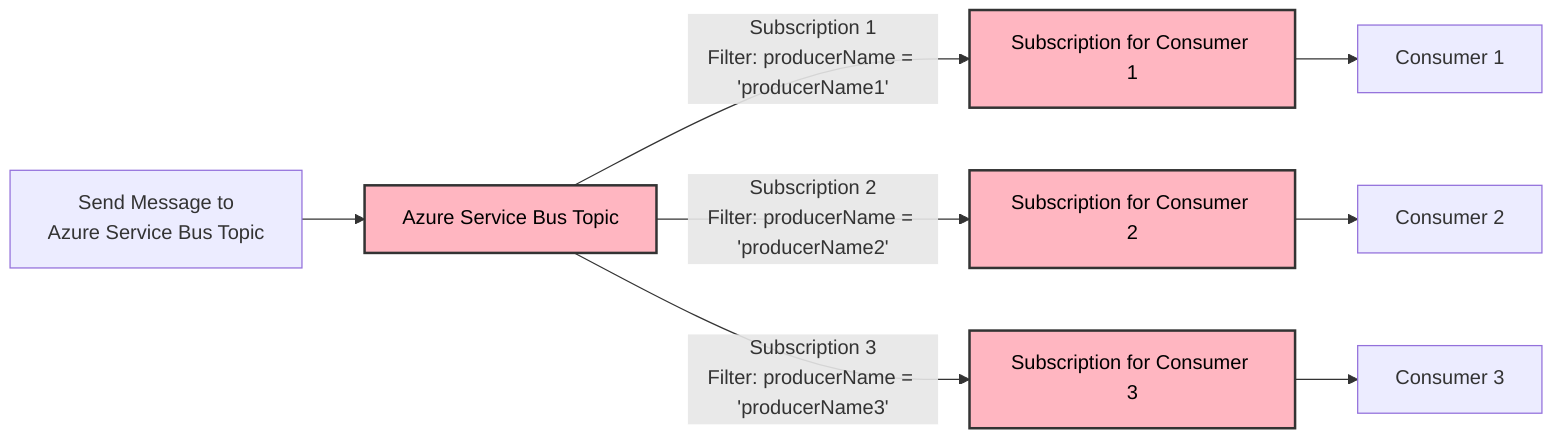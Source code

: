 flowchart LR
    I["Send Message to<br/>Azure Service Bus Topic"] --> J["Azure Service Bus Topic"]

%% Multiple Subscriptions with SQL-like Filters
    J --> |"Subscription 1<br/>Filter: producerName = 'producerName1'"| K1["Subscription for Consumer 1"]
    J --> |"Subscription 2<br/>Filter: producerName = 'producerName2'"| K2["Subscription for Consumer 2"]
    J --> |"Subscription 3<br/>Filter: producerName = 'producerName3'"| K3["Subscription for Consumer 3"]

    K1 --> L1["Consumer 1"]
    K2 --> L2["Consumer 2"]
    K3 --> L3["Consumer 3"]

%% Styles
    style J fill:#FFB6C1,stroke:#333,stroke-width:2px,color:#000
    style K1 fill:#FFB6C1,stroke:#333,stroke-width:2px,color:#000
    style K2 fill:#FFB6C1,stroke:#333,stroke-width:2px,color:#000
    style K3 fill:#FFB6C1,stroke:#333,stroke-width:2px,color:#000